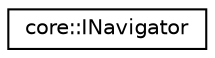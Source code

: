 digraph "Graphical Class Hierarchy"
{
  edge [fontname="Helvetica",fontsize="10",labelfontname="Helvetica",labelfontsize="10"];
  node [fontname="Helvetica",fontsize="10",shape=record];
  rankdir="LR";
  Node1 [label="core::INavigator",height=0.2,width=0.4,color="black", fillcolor="white", style="filled",URL="$classcore_1_1_i_navigator.html"];
}
